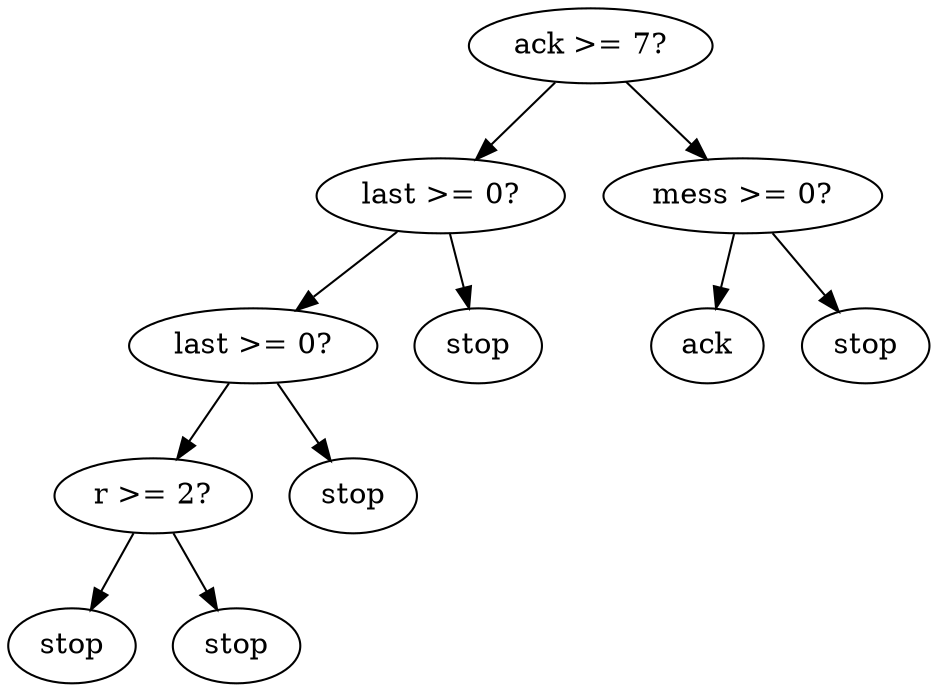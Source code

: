 digraph tree {
    "0x0" [label="ack >= 7?"];
    "0x1" [label="last >= 0?"];
    "0x2" [label="last >= 0?"];
    "0x3" [label="r >= 2?"];
    "0x4" [label="stop"];
    "0x5" [label="stop"];
    "0x6" [label="stop"];
    "0x7" [label="stop"];
    "0x8" [label="mess >= 0?"];
    "0x9" [label="ack"];
    "0xa" [label="stop"];
    "0x0" -> "0x1";
    "0x0" -> "0x8";
    "0x1" -> "0x2";
    "0x1" -> "0x7";
    "0x2" -> "0x3";
    "0x2" -> "0x6";
    "0x3" -> "0x4";
    "0x3" -> "0x5";
    "0x8" -> "0x9";
    "0x8" -> "0xa";
}
